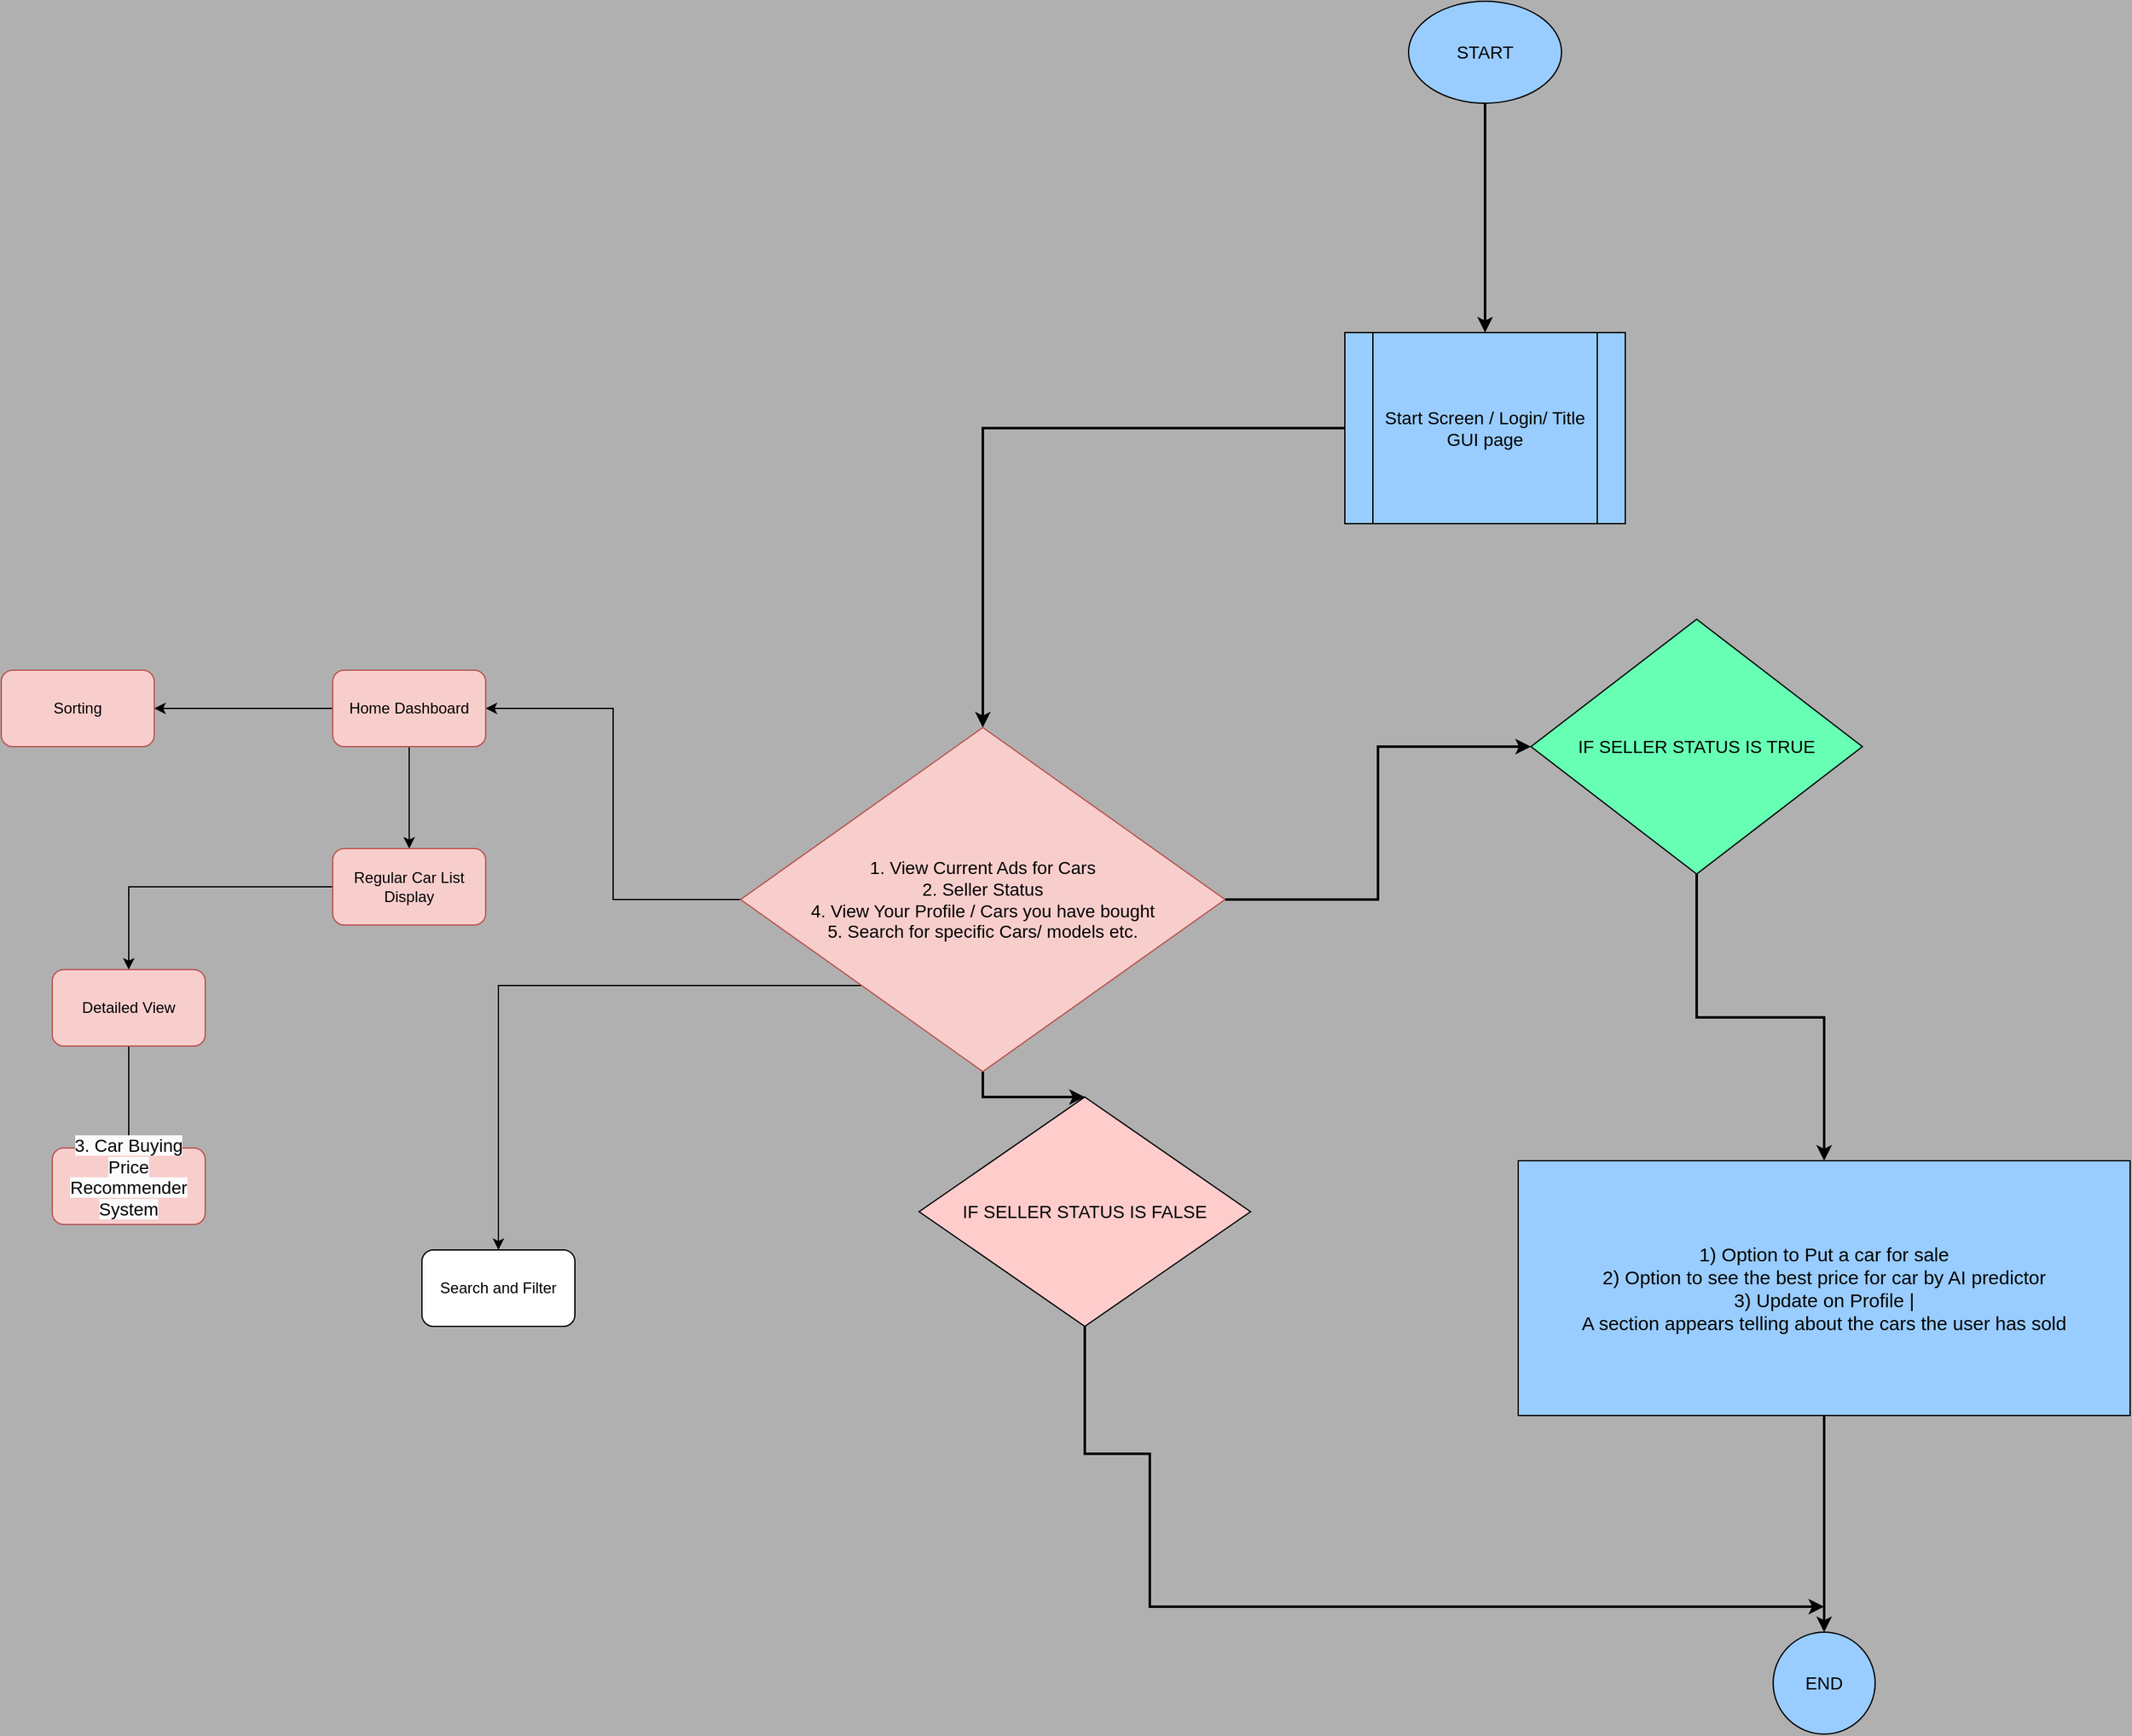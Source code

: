 <mxfile version="22.0.4" type="github">
  <diagram id="C5RBs43oDa-KdzZeNtuy" name="Page-1">
    <mxGraphModel dx="2327" dy="774" grid="1" gridSize="10" guides="1" tooltips="1" connect="1" arrows="1" fold="1" page="1" pageScale="1" pageWidth="827" pageHeight="1169" background="#B0B0B0" math="0" shadow="0">
      <root>
        <mxCell id="WIyWlLk6GJQsqaUBKTNV-0" />
        <mxCell id="WIyWlLk6GJQsqaUBKTNV-1" parent="WIyWlLk6GJQsqaUBKTNV-0" />
        <mxCell id="T2LJMCe71ug5yXVKgrJa-0" value="" style="edgeStyle=orthogonalEdgeStyle;rounded=0;orthogonalLoop=1;jettySize=auto;html=1;strokeColor=#030303;strokeWidth=2;" parent="WIyWlLk6GJQsqaUBKTNV-1" source="T2LJMCe71ug5yXVKgrJa-1" target="T2LJMCe71ug5yXVKgrJa-3" edge="1">
          <mxGeometry relative="1" as="geometry" />
        </mxCell>
        <mxCell id="T2LJMCe71ug5yXVKgrJa-1" value="&lt;font style=&quot;font-size: 14px;&quot;&gt;START&lt;/font&gt;" style="ellipse;whiteSpace=wrap;html=1;fillColor=#99CCFF;" parent="WIyWlLk6GJQsqaUBKTNV-1" vertex="1">
          <mxGeometry x="414" y="100" width="120" height="80" as="geometry" />
        </mxCell>
        <mxCell id="T2LJMCe71ug5yXVKgrJa-2" value="" style="edgeStyle=orthogonalEdgeStyle;rounded=0;orthogonalLoop=1;jettySize=auto;html=1;strokeColor=#030303;strokeWidth=2;" parent="WIyWlLk6GJQsqaUBKTNV-1" source="T2LJMCe71ug5yXVKgrJa-3" target="T2LJMCe71ug5yXVKgrJa-4" edge="1">
          <mxGeometry relative="1" as="geometry" />
        </mxCell>
        <mxCell id="T2LJMCe71ug5yXVKgrJa-3" value="&lt;font style=&quot;font-size: 14px;&quot;&gt;Start Screen / Login/ Title GUI page&lt;/font&gt;" style="shape=process;whiteSpace=wrap;html=1;backgroundOutline=1;fillColor=#99CCFF;" parent="WIyWlLk6GJQsqaUBKTNV-1" vertex="1">
          <mxGeometry x="364" y="360" width="220" height="150" as="geometry" />
        </mxCell>
        <mxCell id="T2LJMCe71ug5yXVKgrJa-6" value="" style="edgeStyle=orthogonalEdgeStyle;rounded=0;orthogonalLoop=1;jettySize=auto;html=1;strokeColor=#030303;strokeWidth=2;" parent="WIyWlLk6GJQsqaUBKTNV-1" source="T2LJMCe71ug5yXVKgrJa-4" target="T2LJMCe71ug5yXVKgrJa-5" edge="1">
          <mxGeometry relative="1" as="geometry" />
        </mxCell>
        <mxCell id="T2LJMCe71ug5yXVKgrJa-10" value="" style="edgeStyle=orthogonalEdgeStyle;rounded=0;orthogonalLoop=1;jettySize=auto;html=1;strokeColor=#030303;strokeWidth=2;" parent="WIyWlLk6GJQsqaUBKTNV-1" source="T2LJMCe71ug5yXVKgrJa-4" target="T2LJMCe71ug5yXVKgrJa-9" edge="1">
          <mxGeometry relative="1" as="geometry" />
        </mxCell>
        <mxCell id="_QZk5ddEU9ZAaiRIG99U-1" value="" style="edgeStyle=orthogonalEdgeStyle;rounded=0;orthogonalLoop=1;jettySize=auto;html=1;" edge="1" parent="WIyWlLk6GJQsqaUBKTNV-1" source="T2LJMCe71ug5yXVKgrJa-4" target="_QZk5ddEU9ZAaiRIG99U-0">
          <mxGeometry relative="1" as="geometry" />
        </mxCell>
        <mxCell id="_QZk5ddEU9ZAaiRIG99U-4" style="edgeStyle=orthogonalEdgeStyle;rounded=0;orthogonalLoop=1;jettySize=auto;html=1;exitX=0;exitY=1;exitDx=0;exitDy=0;entryX=0.5;entryY=0;entryDx=0;entryDy=0;" edge="1" parent="WIyWlLk6GJQsqaUBKTNV-1" source="T2LJMCe71ug5yXVKgrJa-4" target="_QZk5ddEU9ZAaiRIG99U-5">
          <mxGeometry relative="1" as="geometry">
            <mxPoint x="-310" y="1050" as="targetPoint" />
          </mxGeometry>
        </mxCell>
        <mxCell id="T2LJMCe71ug5yXVKgrJa-4" value="&lt;font style=&quot;font-size: 14px;&quot;&gt;1. View Current Ads for Cars&lt;br&gt;2. Seller Status&lt;br&gt;4. View Your Profile / Cars you have bought&lt;br&gt;5. Search for specific Cars/ models etc.&lt;/font&gt;" style="rhombus;whiteSpace=wrap;html=1;fillColor=#f8cecc;strokeColor=#b85450;" parent="WIyWlLk6GJQsqaUBKTNV-1" vertex="1">
          <mxGeometry x="-110" y="670" width="380" height="270" as="geometry" />
        </mxCell>
        <mxCell id="T2LJMCe71ug5yXVKgrJa-8" value="" style="edgeStyle=orthogonalEdgeStyle;rounded=0;orthogonalLoop=1;jettySize=auto;html=1;strokeColor=#030303;strokeWidth=2;" parent="WIyWlLk6GJQsqaUBKTNV-1" source="T2LJMCe71ug5yXVKgrJa-5" target="T2LJMCe71ug5yXVKgrJa-7" edge="1">
          <mxGeometry relative="1" as="geometry" />
        </mxCell>
        <mxCell id="T2LJMCe71ug5yXVKgrJa-5" value="&lt;font style=&quot;font-size: 14px;&quot;&gt;IF SELLER STATUS IS TRUE&lt;/font&gt;" style="rhombus;whiteSpace=wrap;html=1;fillColor=#66FFB3;" parent="WIyWlLk6GJQsqaUBKTNV-1" vertex="1">
          <mxGeometry x="510" y="585" width="260" height="200" as="geometry" />
        </mxCell>
        <mxCell id="T2LJMCe71ug5yXVKgrJa-12" value="" style="edgeStyle=orthogonalEdgeStyle;rounded=0;orthogonalLoop=1;jettySize=auto;html=1;strokeColor=#030303;strokeWidth=2;" parent="WIyWlLk6GJQsqaUBKTNV-1" source="T2LJMCe71ug5yXVKgrJa-7" target="T2LJMCe71ug5yXVKgrJa-11" edge="1">
          <mxGeometry relative="1" as="geometry" />
        </mxCell>
        <mxCell id="T2LJMCe71ug5yXVKgrJa-7" value="&lt;font style=&quot;font-size: 15px;&quot;&gt;1) Option to Put a car for sale&lt;br&gt;2) Option to see the best price for car by AI predictor&lt;br&gt;3) Update on Profile | &lt;br&gt;A section appears telling about the cars the user has sold&lt;/font&gt;" style="whiteSpace=wrap;html=1;fillColor=#99CCFF;" parent="WIyWlLk6GJQsqaUBKTNV-1" vertex="1">
          <mxGeometry x="500" y="1010" width="480" height="200" as="geometry" />
        </mxCell>
        <mxCell id="T2LJMCe71ug5yXVKgrJa-16" style="edgeStyle=orthogonalEdgeStyle;rounded=0;orthogonalLoop=1;jettySize=auto;html=1;strokeColor=#030303;strokeWidth=2;" parent="WIyWlLk6GJQsqaUBKTNV-1" source="T2LJMCe71ug5yXVKgrJa-9" edge="1">
          <mxGeometry relative="1" as="geometry">
            <mxPoint x="740" y="1360" as="targetPoint" />
            <Array as="points">
              <mxPoint x="160" y="1240" />
              <mxPoint x="211" y="1240" />
            </Array>
          </mxGeometry>
        </mxCell>
        <mxCell id="T2LJMCe71ug5yXVKgrJa-9" value="&lt;font style=&quot;font-size: 14px;&quot;&gt;IF SELLER STATUS IS FALSE&lt;/font&gt;" style="rhombus;whiteSpace=wrap;html=1;fillColor=#FFCCCC;" parent="WIyWlLk6GJQsqaUBKTNV-1" vertex="1">
          <mxGeometry x="30" y="960" width="260" height="180" as="geometry" />
        </mxCell>
        <mxCell id="T2LJMCe71ug5yXVKgrJa-11" value="&lt;font style=&quot;font-size: 14px;&quot;&gt;END&lt;/font&gt;" style="ellipse;whiteSpace=wrap;html=1;fillColor=#99CCFF;" parent="WIyWlLk6GJQsqaUBKTNV-1" vertex="1">
          <mxGeometry x="700" y="1380" width="80" height="80" as="geometry" />
        </mxCell>
        <mxCell id="_QZk5ddEU9ZAaiRIG99U-3" value="" style="edgeStyle=orthogonalEdgeStyle;rounded=0;orthogonalLoop=1;jettySize=auto;html=1;" edge="1" parent="WIyWlLk6GJQsqaUBKTNV-1" source="_QZk5ddEU9ZAaiRIG99U-0" target="_QZk5ddEU9ZAaiRIG99U-2">
          <mxGeometry relative="1" as="geometry" />
        </mxCell>
        <mxCell id="_QZk5ddEU9ZAaiRIG99U-7" value="" style="edgeStyle=orthogonalEdgeStyle;rounded=0;orthogonalLoop=1;jettySize=auto;html=1;" edge="1" parent="WIyWlLk6GJQsqaUBKTNV-1" source="_QZk5ddEU9ZAaiRIG99U-0" target="_QZk5ddEU9ZAaiRIG99U-6">
          <mxGeometry relative="1" as="geometry" />
        </mxCell>
        <mxCell id="_QZk5ddEU9ZAaiRIG99U-0" value="Home Dashboard" style="rounded=1;whiteSpace=wrap;html=1;fillColor=#f8cecc;strokeColor=#b85450;" vertex="1" parent="WIyWlLk6GJQsqaUBKTNV-1">
          <mxGeometry x="-430" y="625" width="120" height="60" as="geometry" />
        </mxCell>
        <mxCell id="_QZk5ddEU9ZAaiRIG99U-2" value="Sorting" style="whiteSpace=wrap;html=1;fillColor=#f8cecc;strokeColor=#b85450;rounded=1;" vertex="1" parent="WIyWlLk6GJQsqaUBKTNV-1">
          <mxGeometry x="-690" y="625" width="120" height="60" as="geometry" />
        </mxCell>
        <mxCell id="_QZk5ddEU9ZAaiRIG99U-5" value="Search and Filter" style="rounded=1;whiteSpace=wrap;html=1;" vertex="1" parent="WIyWlLk6GJQsqaUBKTNV-1">
          <mxGeometry x="-360" y="1080" width="120" height="60" as="geometry" />
        </mxCell>
        <mxCell id="_QZk5ddEU9ZAaiRIG99U-9" value="" style="edgeStyle=orthogonalEdgeStyle;rounded=0;orthogonalLoop=1;jettySize=auto;html=1;" edge="1" parent="WIyWlLk6GJQsqaUBKTNV-1" source="_QZk5ddEU9ZAaiRIG99U-6" target="_QZk5ddEU9ZAaiRIG99U-8">
          <mxGeometry relative="1" as="geometry" />
        </mxCell>
        <mxCell id="_QZk5ddEU9ZAaiRIG99U-6" value="Regular Car List Display" style="whiteSpace=wrap;html=1;fillColor=#f8cecc;strokeColor=#b85450;rounded=1;" vertex="1" parent="WIyWlLk6GJQsqaUBKTNV-1">
          <mxGeometry x="-430" y="765" width="120" height="60" as="geometry" />
        </mxCell>
        <mxCell id="_QZk5ddEU9ZAaiRIG99U-11" value="" style="edgeStyle=orthogonalEdgeStyle;rounded=0;orthogonalLoop=1;jettySize=auto;html=1;" edge="1" parent="WIyWlLk6GJQsqaUBKTNV-1" source="_QZk5ddEU9ZAaiRIG99U-8" target="_QZk5ddEU9ZAaiRIG99U-10">
          <mxGeometry relative="1" as="geometry" />
        </mxCell>
        <mxCell id="_QZk5ddEU9ZAaiRIG99U-8" value="Detailed View" style="whiteSpace=wrap;html=1;fillColor=#f8cecc;strokeColor=#b85450;rounded=1;" vertex="1" parent="WIyWlLk6GJQsqaUBKTNV-1">
          <mxGeometry x="-650" y="860" width="120" height="60" as="geometry" />
        </mxCell>
        <mxCell id="_QZk5ddEU9ZAaiRIG99U-10" value="&#xa;&lt;span style=&quot;color: rgb(0, 0, 0); font-family: Helvetica; font-size: 14px; font-style: normal; font-variant-ligatures: normal; font-variant-caps: normal; font-weight: 400; letter-spacing: normal; orphans: 2; text-align: center; text-indent: 0px; text-transform: none; widows: 2; word-spacing: 0px; -webkit-text-stroke-width: 0px; background-color: rgb(251, 251, 251); text-decoration-thickness: initial; text-decoration-style: initial; text-decoration-color: initial; float: none; display: inline !important;&quot;&gt;3. Car Buying Price Recommender System&lt;/span&gt;&lt;br style=&quot;border-color: var(--border-color); color: rgb(0, 0, 0); font-family: Helvetica; font-size: 14px; font-style: normal; font-variant-ligatures: normal; font-variant-caps: normal; font-weight: 400; letter-spacing: normal; orphans: 2; text-align: center; text-indent: 0px; text-transform: none; widows: 2; word-spacing: 0px; -webkit-text-stroke-width: 0px; background-color: rgb(251, 251, 251); text-decoration-thickness: initial; text-decoration-style: initial; text-decoration-color: initial;&quot;&gt;&#xa;&#xa;" style="whiteSpace=wrap;html=1;fillColor=#f8cecc;strokeColor=#b85450;rounded=1;" vertex="1" parent="WIyWlLk6GJQsqaUBKTNV-1">
          <mxGeometry x="-650" y="1000" width="120" height="60" as="geometry" />
        </mxCell>
      </root>
    </mxGraphModel>
  </diagram>
</mxfile>
